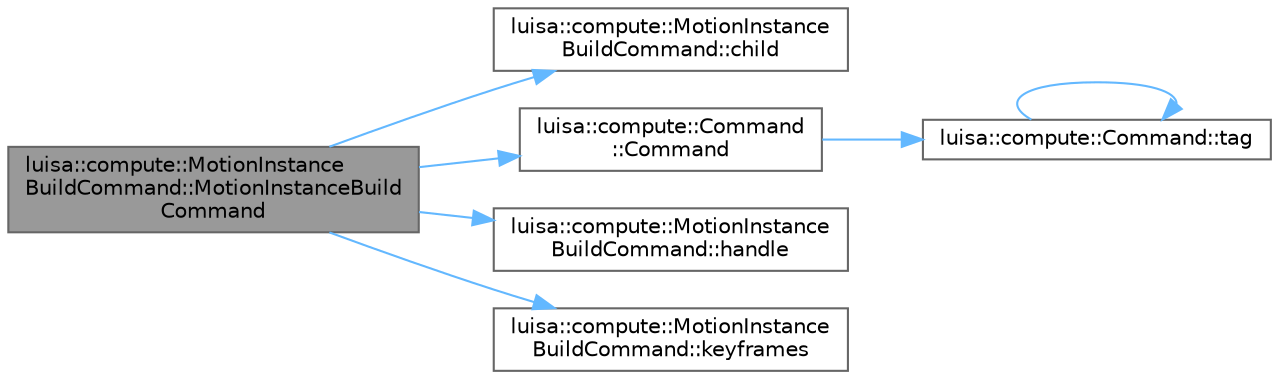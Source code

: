 digraph "luisa::compute::MotionInstanceBuildCommand::MotionInstanceBuildCommand"
{
 // LATEX_PDF_SIZE
  bgcolor="transparent";
  edge [fontname=Helvetica,fontsize=10,labelfontname=Helvetica,labelfontsize=10];
  node [fontname=Helvetica,fontsize=10,shape=box,height=0.2,width=0.4];
  rankdir="LR";
  Node1 [id="Node000001",label="luisa::compute::MotionInstance\lBuildCommand::MotionInstanceBuild\lCommand",height=0.2,width=0.4,color="gray40", fillcolor="grey60", style="filled", fontcolor="black",tooltip=" "];
  Node1 -> Node2 [id="edge1_Node000001_Node000002",color="steelblue1",style="solid",tooltip=" "];
  Node2 [id="Node000002",label="luisa::compute::MotionInstance\lBuildCommand::child",height=0.2,width=0.4,color="grey40", fillcolor="white", style="filled",URL="$classluisa_1_1compute_1_1_motion_instance_build_command.html#a27eb5d4f7efadea2ca2a4154539d6a10",tooltip=" "];
  Node1 -> Node3 [id="edge2_Node000001_Node000003",color="steelblue1",style="solid",tooltip=" "];
  Node3 [id="Node000003",label="luisa::compute::Command\l::Command",height=0.2,width=0.4,color="grey40", fillcolor="white", style="filled",URL="$classluisa_1_1compute_1_1_command.html#a5e3352338fbe2300dbde316632484f56",tooltip=" "];
  Node3 -> Node4 [id="edge3_Node000003_Node000004",color="steelblue1",style="solid",tooltip=" "];
  Node4 [id="Node000004",label="luisa::compute::Command::tag",height=0.2,width=0.4,color="grey40", fillcolor="white", style="filled",URL="$classluisa_1_1compute_1_1_command.html#af5d6279e53fdc5a6bb50b95d7f0591ba",tooltip=" "];
  Node4 -> Node4 [id="edge4_Node000004_Node000004",color="steelblue1",style="solid",tooltip=" "];
  Node1 -> Node5 [id="edge5_Node000001_Node000005",color="steelblue1",style="solid",tooltip=" "];
  Node5 [id="Node000005",label="luisa::compute::MotionInstance\lBuildCommand::handle",height=0.2,width=0.4,color="grey40", fillcolor="white", style="filled",URL="$classluisa_1_1compute_1_1_motion_instance_build_command.html#a7ed484fa71f80d3abff0c41fb629c1d3",tooltip=" "];
  Node1 -> Node6 [id="edge6_Node000001_Node000006",color="steelblue1",style="solid",tooltip=" "];
  Node6 [id="Node000006",label="luisa::compute::MotionInstance\lBuildCommand::keyframes",height=0.2,width=0.4,color="grey40", fillcolor="white", style="filled",URL="$classluisa_1_1compute_1_1_motion_instance_build_command.html#a8ebebe73f55393928266cbd899837c35",tooltip=" "];
}
